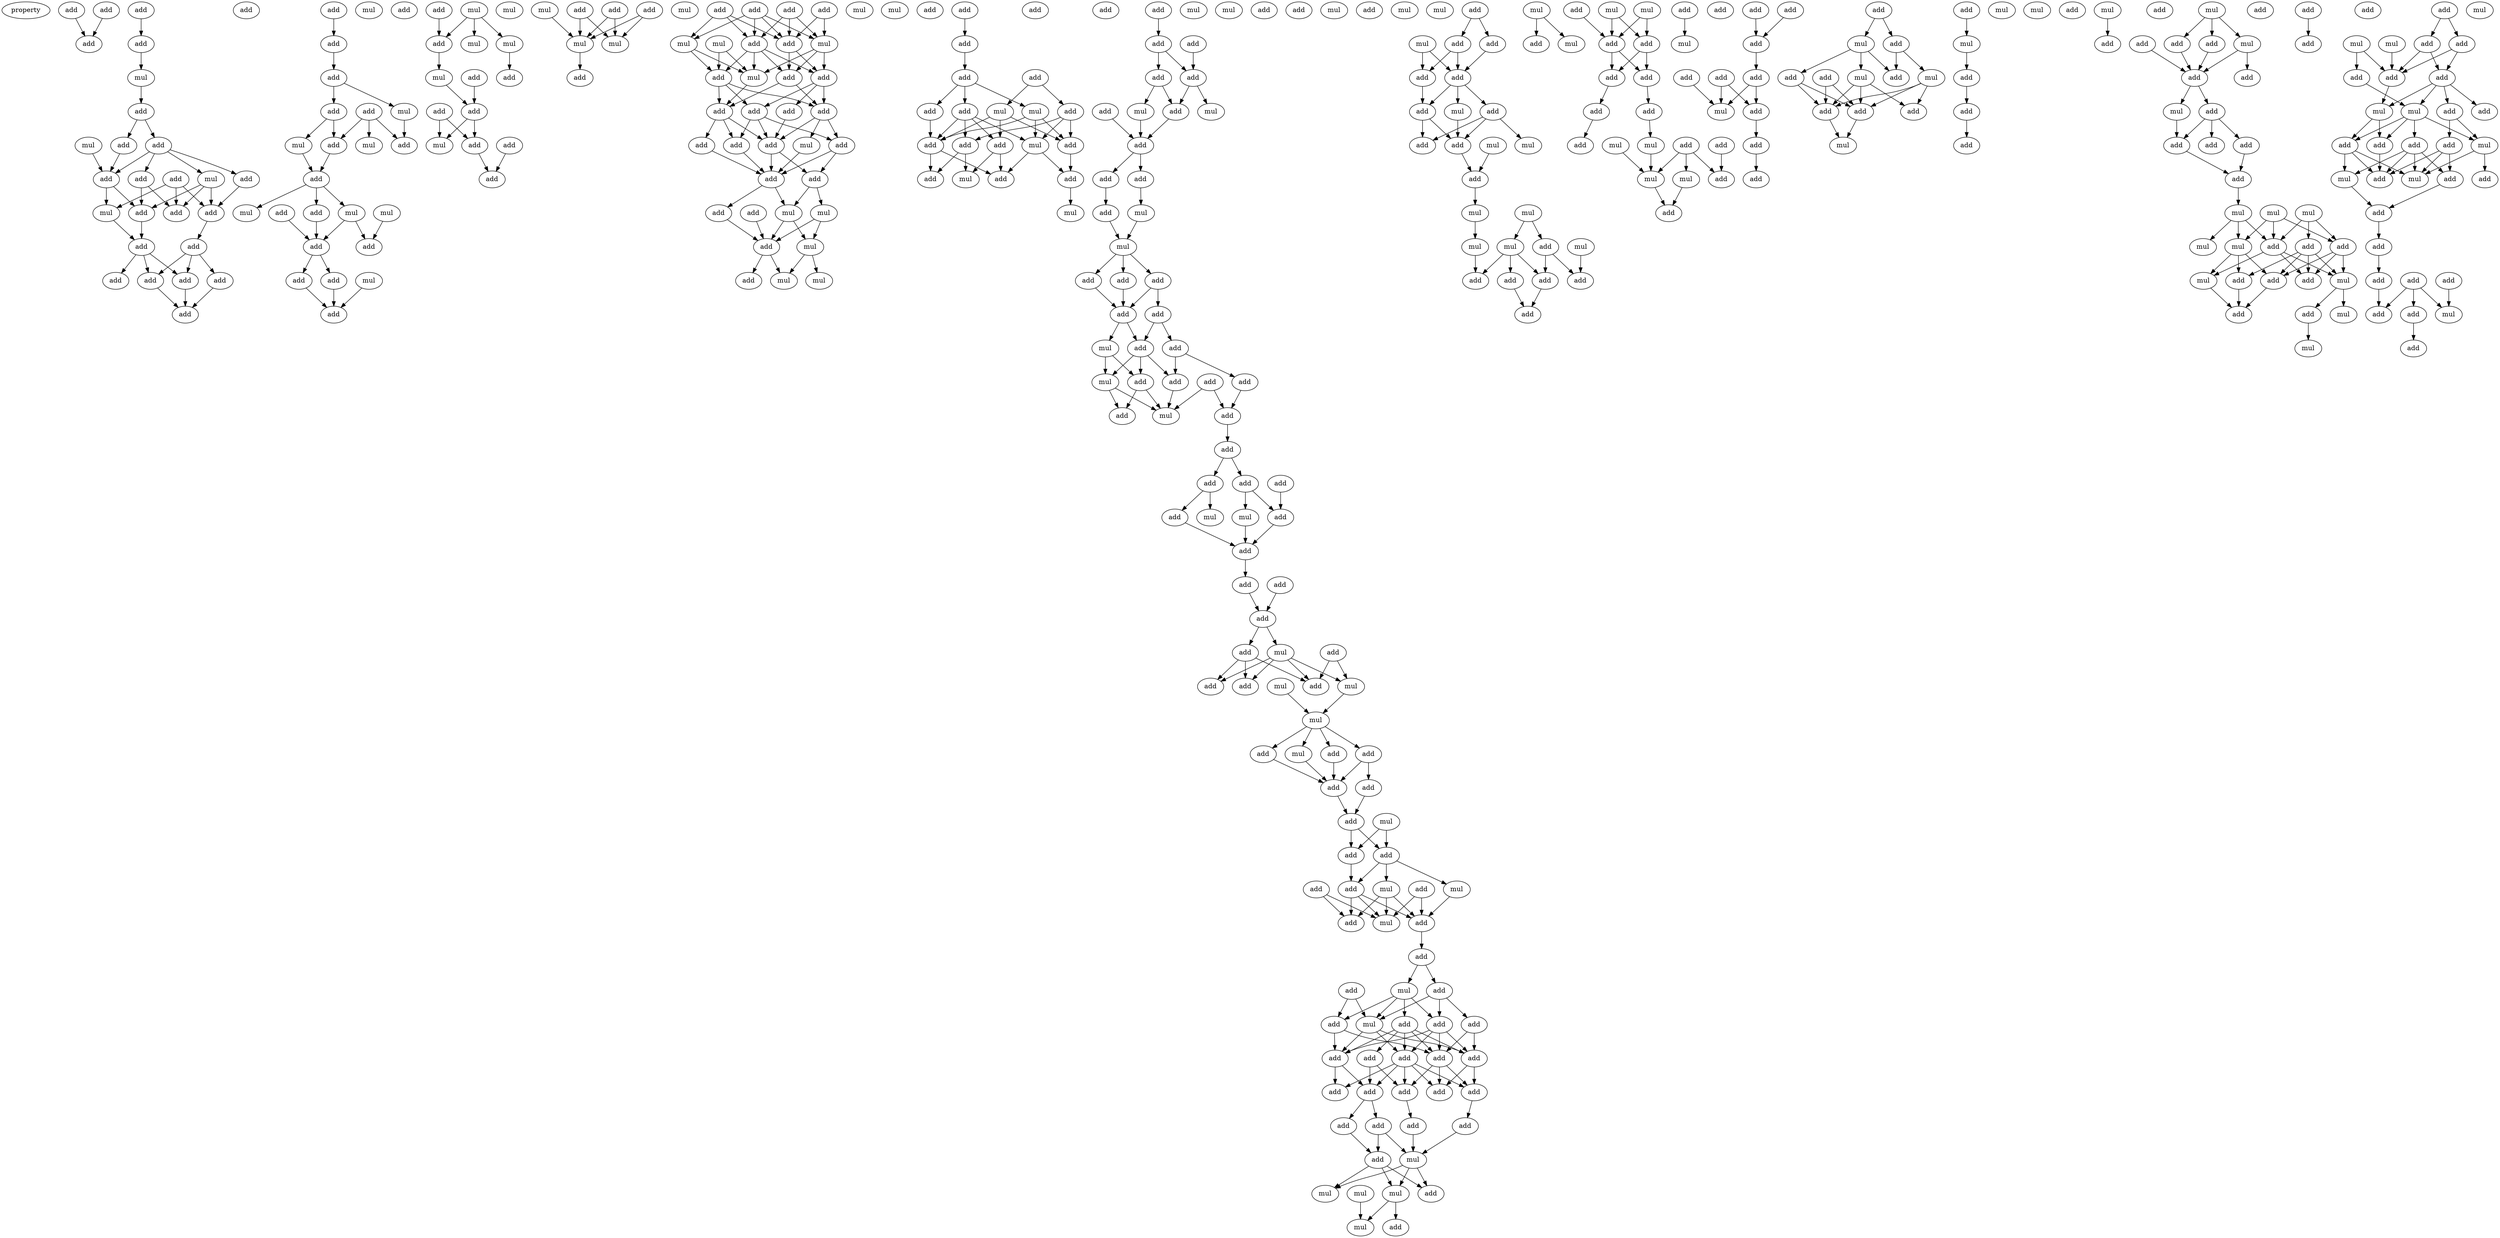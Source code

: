 digraph {
    node [fontcolor=black]
    property [mul=2,lf=1.6]
    0 [ label = add ];
    1 [ label = add ];
    2 [ label = add ];
    3 [ label = add ];
    4 [ label = add ];
    5 [ label = add ];
    6 [ label = mul ];
    7 [ label = add ];
    8 [ label = add ];
    9 [ label = mul ];
    10 [ label = add ];
    11 [ label = add ];
    12 [ label = add ];
    13 [ label = add ];
    14 [ label = add ];
    15 [ label = mul ];
    16 [ label = add ];
    17 [ label = mul ];
    18 [ label = add ];
    19 [ label = add ];
    20 [ label = add ];
    21 [ label = add ];
    22 [ label = add ];
    23 [ label = add ];
    24 [ label = add ];
    25 [ label = add ];
    26 [ label = add ];
    27 [ label = add ];
    28 [ label = add ];
    29 [ label = add ];
    30 [ label = add ];
    31 [ label = mul ];
    32 [ label = add ];
    33 [ label = add ];
    34 [ label = mul ];
    35 [ label = add ];
    36 [ label = mul ];
    37 [ label = add ];
    38 [ label = mul ];
    39 [ label = add ];
    40 [ label = mul ];
    41 [ label = add ];
    42 [ label = mul ];
    43 [ label = add ];
    44 [ label = add ];
    45 [ label = mul ];
    46 [ label = add ];
    47 [ label = mul ];
    48 [ label = add ];
    49 [ label = add ];
    50 [ label = add ];
    51 [ label = mul ];
    52 [ label = add ];
    53 [ label = add ];
    54 [ label = mul ];
    55 [ label = mul ];
    56 [ label = add ];
    57 [ label = mul ];
    58 [ label = add ];
    59 [ label = add ];
    60 [ label = add ];
    61 [ label = mul ];
    62 [ label = add ];
    63 [ label = add ];
    64 [ label = mul ];
    65 [ label = add ];
    66 [ label = mul ];
    67 [ label = add ];
    68 [ label = add ];
    69 [ label = add ];
    70 [ label = mul ];
    71 [ label = mul ];
    72 [ label = mul ];
    73 [ label = add ];
    74 [ label = add ];
    75 [ label = add ];
    76 [ label = add ];
    77 [ label = add ];
    78 [ label = add ];
    79 [ label = add ];
    80 [ label = mul ];
    81 [ label = mul ];
    82 [ label = mul ];
    83 [ label = add ];
    84 [ label = mul ];
    85 [ label = add ];
    86 [ label = add ];
    87 [ label = mul ];
    88 [ label = add ];
    89 [ label = add ];
    90 [ label = add ];
    91 [ label = add ];
    92 [ label = add ];
    93 [ label = add ];
    94 [ label = add ];
    95 [ label = add ];
    96 [ label = mul ];
    97 [ label = add ];
    98 [ label = add ];
    99 [ label = add ];
    100 [ label = mul ];
    101 [ label = mul ];
    102 [ label = add ];
    103 [ label = mul ];
    104 [ label = add ];
    105 [ label = add ];
    106 [ label = mul ];
    107 [ label = mul ];
    108 [ label = mul ];
    109 [ label = add ];
    110 [ label = add ];
    111 [ label = add ];
    112 [ label = add ];
    113 [ label = add ];
    114 [ label = add ];
    115 [ label = add ];
    116 [ label = add ];
    117 [ label = mul ];
    118 [ label = add ];
    119 [ label = add ];
    120 [ label = mul ];
    121 [ label = mul ];
    122 [ label = add ];
    123 [ label = add ];
    124 [ label = add ];
    125 [ label = add ];
    126 [ label = add ];
    127 [ label = add ];
    128 [ label = add ];
    129 [ label = mul ];
    130 [ label = mul ];
    131 [ label = add ];
    132 [ label = mul ];
    133 [ label = add ];
    134 [ label = add ];
    135 [ label = add ];
    136 [ label = add ];
    137 [ label = add ];
    138 [ label = mul ];
    139 [ label = mul ];
    140 [ label = mul ];
    141 [ label = add ];
    142 [ label = add ];
    143 [ label = add ];
    144 [ label = add ];
    145 [ label = add ];
    146 [ label = mul ];
    147 [ label = mul ];
    148 [ label = add ];
    149 [ label = add ];
    150 [ label = add ];
    151 [ label = add ];
    152 [ label = add ];
    153 [ label = add ];
    154 [ label = add ];
    155 [ label = add ];
    156 [ label = mul ];
    157 [ label = add ];
    158 [ label = add ];
    159 [ label = mul ];
    160 [ label = add ];
    161 [ label = add ];
    162 [ label = add ];
    163 [ label = mul ];
    164 [ label = add ];
    165 [ label = add ];
    166 [ label = add ];
    167 [ label = add ];
    168 [ label = add ];
    169 [ label = add ];
    170 [ label = add ];
    171 [ label = mul ];
    172 [ label = mul ];
    173 [ label = mul ];
    174 [ label = add ];
    175 [ label = add ];
    176 [ label = add ];
    177 [ label = add ];
    178 [ label = add ];
    179 [ label = add ];
    180 [ label = add ];
    181 [ label = mul ];
    182 [ label = add ];
    183 [ label = add ];
    184 [ label = mul ];
    185 [ label = mul ];
    186 [ label = add ];
    187 [ label = mul ];
    188 [ label = add ];
    189 [ label = add ];
    190 [ label = mul ];
    191 [ label = add ];
    192 [ label = add ];
    193 [ label = add ];
    194 [ label = add ];
    195 [ label = mul ];
    196 [ label = add ];
    197 [ label = mul ];
    198 [ label = add ];
    199 [ label = add ];
    200 [ label = add ];
    201 [ label = mul ];
    202 [ label = add ];
    203 [ label = add ];
    204 [ label = mul ];
    205 [ label = add ];
    206 [ label = mul ];
    207 [ label = add ];
    208 [ label = add ];
    209 [ label = add ];
    210 [ label = mul ];
    211 [ label = add ];
    212 [ label = add ];
    213 [ label = add ];
    214 [ label = add ];
    215 [ label = mul ];
    216 [ label = add ];
    217 [ label = add ];
    218 [ label = add ];
    219 [ label = add ];
    220 [ label = add ];
    221 [ label = add ];
    222 [ label = add ];
    223 [ label = add ];
    224 [ label = add ];
    225 [ label = add ];
    226 [ label = add ];
    227 [ label = add ];
    228 [ label = add ];
    229 [ label = add ];
    230 [ label = add ];
    231 [ label = mul ];
    232 [ label = add ];
    233 [ label = mul ];
    234 [ label = mul ];
    235 [ label = add ];
    236 [ label = mul ];
    237 [ label = mul ];
    238 [ label = add ];
    239 [ label = mul ];
    240 [ label = add ];
    241 [ label = mul ];
    242 [ label = add ];
    243 [ label = add ];
    244 [ label = mul ];
    245 [ label = mul ];
    246 [ label = add ];
    247 [ label = add ];
    248 [ label = add ];
    249 [ label = add ];
    250 [ label = add ];
    251 [ label = mul ];
    252 [ label = mul ];
    253 [ label = mul ];
    254 [ label = add ];
    255 [ label = add ];
    256 [ label = add ];
    257 [ label = mul ];
    258 [ label = mul ];
    259 [ label = mul ];
    260 [ label = mul ];
    261 [ label = mul ];
    262 [ label = add ];
    263 [ label = add ];
    264 [ label = add ];
    265 [ label = add ];
    266 [ label = add ];
    267 [ label = add ];
    268 [ label = mul ];
    269 [ label = mul ];
    270 [ label = add ];
    271 [ label = add ];
    272 [ label = add ];
    273 [ label = add ];
    274 [ label = add ];
    275 [ label = add ];
    276 [ label = add ];
    277 [ label = mul ];
    278 [ label = mul ];
    279 [ label = add ];
    280 [ label = add ];
    281 [ label = add ];
    282 [ label = mul ];
    283 [ label = mul ];
    284 [ label = add ];
    285 [ label = add ];
    286 [ label = add ];
    287 [ label = add ];
    288 [ label = mul ];
    289 [ label = add ];
    290 [ label = add ];
    291 [ label = add ];
    292 [ label = add ];
    293 [ label = add ];
    294 [ label = add ];
    295 [ label = mul ];
    296 [ label = add ];
    297 [ label = add ];
    298 [ label = add ];
    299 [ label = add ];
    300 [ label = mul ];
    301 [ label = add ];
    302 [ label = mul ];
    303 [ label = add ];
    304 [ label = add ];
    305 [ label = mul ];
    306 [ label = add ];
    307 [ label = add ];
    308 [ label = add ];
    309 [ label = add ];
    310 [ label = mul ];
    311 [ label = add ];
    312 [ label = mul ];
    313 [ label = mul ];
    314 [ label = add ];
    315 [ label = mul ];
    316 [ label = add ];
    317 [ label = mul ];
    318 [ label = add ];
    319 [ label = add ];
    320 [ label = add ];
    321 [ label = add ];
    322 [ label = mul ];
    323 [ label = add ];
    324 [ label = add ];
    325 [ label = add ];
    326 [ label = mul ];
    327 [ label = add ];
    328 [ label = add ];
    329 [ label = add ];
    330 [ label = mul ];
    331 [ label = add ];
    332 [ label = add ];
    333 [ label = add ];
    334 [ label = add ];
    335 [ label = add ];
    336 [ label = mul ];
    337 [ label = mul ];
    338 [ label = mul ];
    339 [ label = mul ];
    340 [ label = mul ];
    341 [ label = add ];
    342 [ label = add ];
    343 [ label = add ];
    344 [ label = mul ];
    345 [ label = add ];
    346 [ label = mul ];
    347 [ label = add ];
    348 [ label = add ];
    349 [ label = add ];
    350 [ label = mul ];
    351 [ label = add ];
    352 [ label = mul ];
    353 [ label = add ];
    354 [ label = add ];
    355 [ label = add ];
    356 [ label = add ];
    357 [ label = add ];
    358 [ label = mul ];
    359 [ label = mul ];
    360 [ label = add ];
    361 [ label = add ];
    362 [ label = add ];
    363 [ label = add ];
    364 [ label = mul ];
    365 [ label = add ];
    366 [ label = mul ];
    367 [ label = add ];
    368 [ label = add ];
    369 [ label = mul ];
    370 [ label = add ];
    371 [ label = add ];
    372 [ label = add ];
    373 [ label = add ];
    374 [ label = mul ];
    375 [ label = add ];
    376 [ label = add ];
    377 [ label = mul ];
    378 [ label = add ];
    379 [ label = add ];
    380 [ label = add ];
    381 [ label = add ];
    382 [ label = mul ];
    383 [ label = add ];
    384 [ label = add ];
    385 [ label = add ];
    386 [ label = mul ];
    387 [ label = add ];
    0 -> 5 [ name = 0 ];
    1 -> 4 [ name = 1 ];
    2 -> 5 [ name = 2 ];
    4 -> 6 [ name = 3 ];
    6 -> 7 [ name = 4 ];
    7 -> 8 [ name = 5 ];
    7 -> 10 [ name = 6 ];
    8 -> 11 [ name = 7 ];
    9 -> 11 [ name = 8 ];
    10 -> 11 [ name = 9 ];
    10 -> 12 [ name = 10 ];
    10 -> 13 [ name = 11 ];
    10 -> 15 [ name = 12 ];
    11 -> 17 [ name = 13 ];
    11 -> 18 [ name = 14 ];
    12 -> 16 [ name = 15 ];
    13 -> 18 [ name = 16 ];
    13 -> 19 [ name = 17 ];
    14 -> 16 [ name = 18 ];
    14 -> 17 [ name = 19 ];
    14 -> 19 [ name = 20 ];
    15 -> 16 [ name = 21 ];
    15 -> 18 [ name = 22 ];
    15 -> 19 [ name = 23 ];
    16 -> 21 [ name = 24 ];
    17 -> 20 [ name = 25 ];
    18 -> 20 [ name = 26 ];
    20 -> 22 [ name = 27 ];
    20 -> 24 [ name = 28 ];
    20 -> 25 [ name = 29 ];
    21 -> 22 [ name = 30 ];
    21 -> 23 [ name = 31 ];
    21 -> 25 [ name = 32 ];
    22 -> 28 [ name = 33 ];
    23 -> 28 [ name = 34 ];
    25 -> 28 [ name = 35 ];
    26 -> 27 [ name = 36 ];
    27 -> 29 [ name = 37 ];
    29 -> 30 [ name = 38 ];
    29 -> 31 [ name = 39 ];
    30 -> 33 [ name = 40 ];
    30 -> 34 [ name = 41 ];
    31 -> 35 [ name = 42 ];
    32 -> 33 [ name = 43 ];
    32 -> 35 [ name = 44 ];
    32 -> 36 [ name = 45 ];
    33 -> 37 [ name = 46 ];
    34 -> 37 [ name = 47 ];
    37 -> 39 [ name = 48 ];
    37 -> 40 [ name = 49 ];
    37 -> 42 [ name = 50 ];
    38 -> 44 [ name = 51 ];
    39 -> 43 [ name = 52 ];
    40 -> 43 [ name = 53 ];
    40 -> 44 [ name = 54 ];
    41 -> 43 [ name = 55 ];
    43 -> 48 [ name = 56 ];
    43 -> 49 [ name = 57 ];
    47 -> 50 [ name = 58 ];
    48 -> 50 [ name = 59 ];
    49 -> 50 [ name = 60 ];
    51 -> 53 [ name = 61 ];
    51 -> 54 [ name = 62 ];
    51 -> 55 [ name = 63 ];
    52 -> 53 [ name = 64 ];
    53 -> 57 [ name = 65 ];
    54 -> 58 [ name = 66 ];
    56 -> 60 [ name = 67 ];
    57 -> 60 [ name = 68 ];
    59 -> 61 [ name = 69 ];
    59 -> 62 [ name = 70 ];
    60 -> 61 [ name = 71 ];
    60 -> 62 [ name = 72 ];
    62 -> 65 [ name = 73 ];
    63 -> 65 [ name = 74 ];
    66 -> 72 [ name = 75 ];
    67 -> 71 [ name = 76 ];
    67 -> 72 [ name = 77 ];
    68 -> 71 [ name = 78 ];
    68 -> 72 [ name = 79 ];
    69 -> 71 [ name = 80 ];
    69 -> 72 [ name = 81 ];
    72 -> 73 [ name = 82 ];
    74 -> 78 [ name = 83 ];
    74 -> 79 [ name = 84 ];
    74 -> 80 [ name = 85 ];
    74 -> 81 [ name = 86 ];
    75 -> 78 [ name = 87 ];
    75 -> 79 [ name = 88 ];
    75 -> 81 [ name = 89 ];
    76 -> 78 [ name = 90 ];
    76 -> 79 [ name = 91 ];
    76 -> 80 [ name = 92 ];
    77 -> 79 [ name = 93 ];
    77 -> 81 [ name = 94 ];
    78 -> 83 [ name = 95 ];
    78 -> 84 [ name = 96 ];
    78 -> 85 [ name = 97 ];
    78 -> 86 [ name = 98 ];
    79 -> 85 [ name = 99 ];
    79 -> 86 [ name = 100 ];
    80 -> 83 [ name = 101 ];
    80 -> 84 [ name = 102 ];
    81 -> 84 [ name = 103 ];
    81 -> 85 [ name = 104 ];
    81 -> 86 [ name = 105 ];
    82 -> 83 [ name = 106 ];
    82 -> 84 [ name = 107 ];
    83 -> 88 [ name = 108 ];
    83 -> 90 [ name = 109 ];
    83 -> 91 [ name = 110 ];
    84 -> 90 [ name = 111 ];
    85 -> 88 [ name = 112 ];
    85 -> 89 [ name = 113 ];
    85 -> 91 [ name = 114 ];
    86 -> 90 [ name = 115 ];
    86 -> 91 [ name = 116 ];
    88 -> 92 [ name = 117 ];
    88 -> 93 [ name = 118 ];
    88 -> 94 [ name = 119 ];
    89 -> 94 [ name = 120 ];
    90 -> 92 [ name = 121 ];
    90 -> 94 [ name = 122 ];
    90 -> 95 [ name = 123 ];
    91 -> 93 [ name = 124 ];
    91 -> 94 [ name = 125 ];
    91 -> 96 [ name = 126 ];
    92 -> 97 [ name = 127 ];
    93 -> 97 [ name = 128 ];
    93 -> 98 [ name = 129 ];
    94 -> 97 [ name = 130 ];
    94 -> 98 [ name = 131 ];
    95 -> 97 [ name = 132 ];
    96 -> 97 [ name = 133 ];
    97 -> 99 [ name = 134 ];
    97 -> 100 [ name = 135 ];
    98 -> 100 [ name = 136 ];
    98 -> 101 [ name = 137 ];
    99 -> 104 [ name = 138 ];
    100 -> 103 [ name = 139 ];
    100 -> 104 [ name = 140 ];
    101 -> 103 [ name = 141 ];
    101 -> 104 [ name = 142 ];
    102 -> 104 [ name = 143 ];
    103 -> 106 [ name = 144 ];
    103 -> 107 [ name = 145 ];
    104 -> 105 [ name = 146 ];
    104 -> 106 [ name = 147 ];
    110 -> 113 [ name = 148 ];
    113 -> 114 [ name = 149 ];
    114 -> 116 [ name = 150 ];
    114 -> 118 [ name = 151 ];
    114 -> 120 [ name = 152 ];
    115 -> 117 [ name = 153 ];
    115 -> 119 [ name = 154 ];
    116 -> 125 [ name = 155 ];
    117 -> 122 [ name = 156 ];
    117 -> 123 [ name = 157 ];
    117 -> 125 [ name = 158 ];
    118 -> 121 [ name = 159 ];
    118 -> 122 [ name = 160 ];
    118 -> 124 [ name = 161 ];
    118 -> 125 [ name = 162 ];
    119 -> 121 [ name = 163 ];
    119 -> 123 [ name = 164 ];
    119 -> 124 [ name = 165 ];
    120 -> 121 [ name = 166 ];
    120 -> 123 [ name = 167 ];
    120 -> 125 [ name = 168 ];
    121 -> 127 [ name = 169 ];
    121 -> 128 [ name = 170 ];
    122 -> 127 [ name = 171 ];
    122 -> 129 [ name = 172 ];
    123 -> 128 [ name = 173 ];
    124 -> 126 [ name = 174 ];
    124 -> 129 [ name = 175 ];
    125 -> 126 [ name = 176 ];
    125 -> 127 [ name = 177 ];
    128 -> 130 [ name = 178 ];
    131 -> 134 [ name = 179 ];
    133 -> 136 [ name = 180 ];
    134 -> 135 [ name = 181 ];
    134 -> 136 [ name = 182 ];
    135 -> 140 [ name = 183 ];
    135 -> 141 [ name = 184 ];
    136 -> 138 [ name = 185 ];
    136 -> 141 [ name = 186 ];
    137 -> 142 [ name = 187 ];
    140 -> 142 [ name = 188 ];
    141 -> 142 [ name = 189 ];
    142 -> 143 [ name = 190 ];
    142 -> 144 [ name = 191 ];
    143 -> 145 [ name = 192 ];
    144 -> 146 [ name = 193 ];
    145 -> 147 [ name = 194 ];
    146 -> 147 [ name = 195 ];
    147 -> 148 [ name = 196 ];
    147 -> 151 [ name = 197 ];
    147 -> 152 [ name = 198 ];
    148 -> 153 [ name = 199 ];
    148 -> 154 [ name = 200 ];
    151 -> 154 [ name = 201 ];
    152 -> 154 [ name = 202 ];
    153 -> 155 [ name = 203 ];
    153 -> 157 [ name = 204 ];
    154 -> 155 [ name = 205 ];
    154 -> 156 [ name = 206 ];
    155 -> 159 [ name = 207 ];
    155 -> 161 [ name = 208 ];
    155 -> 162 [ name = 209 ];
    156 -> 159 [ name = 210 ];
    156 -> 161 [ name = 211 ];
    157 -> 160 [ name = 212 ];
    157 -> 162 [ name = 213 ];
    158 -> 163 [ name = 214 ];
    158 -> 165 [ name = 215 ];
    159 -> 163 [ name = 216 ];
    159 -> 164 [ name = 217 ];
    160 -> 165 [ name = 218 ];
    161 -> 163 [ name = 219 ];
    161 -> 164 [ name = 220 ];
    162 -> 163 [ name = 221 ];
    165 -> 166 [ name = 222 ];
    166 -> 167 [ name = 223 ];
    166 -> 168 [ name = 224 ];
    167 -> 170 [ name = 225 ];
    167 -> 171 [ name = 226 ];
    168 -> 173 [ name = 227 ];
    168 -> 174 [ name = 228 ];
    169 -> 170 [ name = 229 ];
    170 -> 175 [ name = 230 ];
    171 -> 175 [ name = 231 ];
    174 -> 175 [ name = 232 ];
    175 -> 176 [ name = 233 ];
    176 -> 178 [ name = 234 ];
    177 -> 178 [ name = 235 ];
    178 -> 180 [ name = 236 ];
    178 -> 181 [ name = 237 ];
    179 -> 183 [ name = 238 ];
    179 -> 185 [ name = 239 ];
    180 -> 182 [ name = 240 ];
    180 -> 183 [ name = 241 ];
    180 -> 186 [ name = 242 ];
    181 -> 182 [ name = 243 ];
    181 -> 183 [ name = 244 ];
    181 -> 185 [ name = 245 ];
    181 -> 186 [ name = 246 ];
    184 -> 187 [ name = 247 ];
    185 -> 187 [ name = 248 ];
    187 -> 188 [ name = 249 ];
    187 -> 189 [ name = 250 ];
    187 -> 190 [ name = 251 ];
    187 -> 191 [ name = 252 ];
    188 -> 192 [ name = 253 ];
    189 -> 192 [ name = 254 ];
    189 -> 193 [ name = 255 ];
    190 -> 192 [ name = 256 ];
    191 -> 192 [ name = 257 ];
    192 -> 196 [ name = 258 ];
    193 -> 196 [ name = 259 ];
    196 -> 198 [ name = 260 ];
    196 -> 199 [ name = 261 ];
    197 -> 198 [ name = 262 ];
    197 -> 199 [ name = 263 ];
    198 -> 201 [ name = 264 ];
    198 -> 202 [ name = 265 ];
    198 -> 204 [ name = 266 ];
    199 -> 202 [ name = 267 ];
    200 -> 206 [ name = 268 ];
    200 -> 207 [ name = 269 ];
    201 -> 205 [ name = 270 ];
    201 -> 206 [ name = 271 ];
    201 -> 207 [ name = 272 ];
    202 -> 205 [ name = 273 ];
    202 -> 206 [ name = 274 ];
    202 -> 207 [ name = 275 ];
    203 -> 205 [ name = 276 ];
    203 -> 206 [ name = 277 ];
    204 -> 207 [ name = 278 ];
    207 -> 208 [ name = 279 ];
    208 -> 210 [ name = 280 ];
    208 -> 211 [ name = 281 ];
    209 -> 213 [ name = 282 ];
    209 -> 215 [ name = 283 ];
    210 -> 212 [ name = 284 ];
    210 -> 213 [ name = 285 ];
    210 -> 214 [ name = 286 ];
    210 -> 215 [ name = 287 ];
    211 -> 214 [ name = 288 ];
    211 -> 215 [ name = 289 ];
    211 -> 216 [ name = 290 ];
    212 -> 217 [ name = 291 ];
    212 -> 218 [ name = 292 ];
    212 -> 219 [ name = 293 ];
    212 -> 220 [ name = 294 ];
    212 -> 221 [ name = 295 ];
    213 -> 217 [ name = 296 ];
    213 -> 219 [ name = 297 ];
    214 -> 217 [ name = 298 ];
    214 -> 218 [ name = 299 ];
    214 -> 219 [ name = 300 ];
    214 -> 220 [ name = 301 ];
    215 -> 218 [ name = 302 ];
    215 -> 219 [ name = 303 ];
    215 -> 220 [ name = 304 ];
    216 -> 217 [ name = 305 ];
    216 -> 220 [ name = 306 ];
    217 -> 222 [ name = 307 ];
    217 -> 223 [ name = 308 ];
    217 -> 226 [ name = 309 ];
    218 -> 222 [ name = 310 ];
    218 -> 223 [ name = 311 ];
    218 -> 224 [ name = 312 ];
    218 -> 225 [ name = 313 ];
    218 -> 226 [ name = 314 ];
    219 -> 224 [ name = 315 ];
    219 -> 225 [ name = 316 ];
    220 -> 222 [ name = 317 ];
    220 -> 223 [ name = 318 ];
    221 -> 224 [ name = 319 ];
    221 -> 226 [ name = 320 ];
    223 -> 228 [ name = 321 ];
    224 -> 227 [ name = 322 ];
    224 -> 229 [ name = 323 ];
    226 -> 230 [ name = 324 ];
    227 -> 232 [ name = 325 ];
    228 -> 231 [ name = 326 ];
    229 -> 231 [ name = 327 ];
    229 -> 232 [ name = 328 ];
    230 -> 231 [ name = 329 ];
    231 -> 234 [ name = 330 ];
    231 -> 235 [ name = 331 ];
    231 -> 236 [ name = 332 ];
    232 -> 234 [ name = 333 ];
    232 -> 235 [ name = 334 ];
    232 -> 236 [ name = 335 ];
    233 -> 239 [ name = 336 ];
    234 -> 238 [ name = 337 ];
    234 -> 239 [ name = 338 ];
    240 -> 243 [ name = 339 ];
    240 -> 246 [ name = 340 ];
    241 -> 242 [ name = 341 ];
    241 -> 244 [ name = 342 ];
    243 -> 247 [ name = 343 ];
    243 -> 248 [ name = 344 ];
    245 -> 247 [ name = 345 ];
    245 -> 248 [ name = 346 ];
    246 -> 247 [ name = 347 ];
    247 -> 249 [ name = 348 ];
    247 -> 250 [ name = 349 ];
    247 -> 251 [ name = 350 ];
    248 -> 249 [ name = 351 ];
    249 -> 254 [ name = 352 ];
    249 -> 255 [ name = 353 ];
    250 -> 253 [ name = 354 ];
    250 -> 254 [ name = 355 ];
    250 -> 255 [ name = 356 ];
    251 -> 255 [ name = 357 ];
    252 -> 256 [ name = 358 ];
    255 -> 256 [ name = 359 ];
    256 -> 258 [ name = 360 ];
    257 -> 260 [ name = 361 ];
    257 -> 262 [ name = 362 ];
    258 -> 261 [ name = 363 ];
    259 -> 263 [ name = 364 ];
    260 -> 264 [ name = 365 ];
    260 -> 265 [ name = 366 ];
    260 -> 266 [ name = 367 ];
    261 -> 265 [ name = 368 ];
    262 -> 263 [ name = 369 ];
    262 -> 264 [ name = 370 ];
    264 -> 267 [ name = 371 ];
    266 -> 267 [ name = 372 ];
    268 -> 271 [ name = 373 ];
    268 -> 272 [ name = 374 ];
    269 -> 271 [ name = 375 ];
    269 -> 272 [ name = 376 ];
    270 -> 271 [ name = 377 ];
    271 -> 273 [ name = 378 ];
    271 -> 274 [ name = 379 ];
    272 -> 273 [ name = 380 ];
    272 -> 274 [ name = 381 ];
    273 -> 276 [ name = 382 ];
    274 -> 275 [ name = 383 ];
    275 -> 278 [ name = 384 ];
    276 -> 280 [ name = 385 ];
    277 -> 282 [ name = 386 ];
    278 -> 282 [ name = 387 ];
    279 -> 284 [ name = 388 ];
    281 -> 282 [ name = 389 ];
    281 -> 283 [ name = 390 ];
    281 -> 284 [ name = 391 ];
    282 -> 285 [ name = 392 ];
    283 -> 285 [ name = 393 ];
    286 -> 288 [ name = 394 ];
    289 -> 291 [ name = 395 ];
    290 -> 291 [ name = 396 ];
    291 -> 293 [ name = 397 ];
    292 -> 295 [ name = 398 ];
    293 -> 295 [ name = 399 ];
    293 -> 296 [ name = 400 ];
    294 -> 295 [ name = 401 ];
    294 -> 296 [ name = 402 ];
    296 -> 297 [ name = 403 ];
    297 -> 298 [ name = 404 ];
    299 -> 300 [ name = 405 ];
    299 -> 301 [ name = 406 ];
    300 -> 302 [ name = 407 ];
    300 -> 303 [ name = 408 ];
    300 -> 304 [ name = 409 ];
    301 -> 304 [ name = 410 ];
    301 -> 305 [ name = 411 ];
    302 -> 307 [ name = 412 ];
    302 -> 308 [ name = 413 ];
    302 -> 309 [ name = 414 ];
    303 -> 307 [ name = 415 ];
    303 -> 309 [ name = 416 ];
    305 -> 307 [ name = 417 ];
    305 -> 308 [ name = 418 ];
    305 -> 309 [ name = 419 ];
    306 -> 307 [ name = 420 ];
    306 -> 309 [ name = 421 ];
    307 -> 310 [ name = 422 ];
    309 -> 310 [ name = 423 ];
    311 -> 312 [ name = 424 ];
    312 -> 314 [ name = 425 ];
    314 -> 318 [ name = 426 ];
    317 -> 319 [ name = 427 ];
    318 -> 320 [ name = 428 ];
    322 -> 325 [ name = 429 ];
    322 -> 326 [ name = 430 ];
    322 -> 327 [ name = 431 ];
    323 -> 328 [ name = 432 ];
    325 -> 328 [ name = 433 ];
    326 -> 328 [ name = 434 ];
    326 -> 329 [ name = 435 ];
    327 -> 328 [ name = 436 ];
    328 -> 330 [ name = 437 ];
    328 -> 331 [ name = 438 ];
    330 -> 333 [ name = 439 ];
    331 -> 332 [ name = 440 ];
    331 -> 333 [ name = 441 ];
    331 -> 334 [ name = 442 ];
    333 -> 335 [ name = 443 ];
    334 -> 335 [ name = 444 ];
    335 -> 338 [ name = 445 ];
    336 -> 341 [ name = 446 ];
    336 -> 342 [ name = 447 ];
    336 -> 343 [ name = 448 ];
    337 -> 339 [ name = 449 ];
    337 -> 341 [ name = 450 ];
    337 -> 343 [ name = 451 ];
    338 -> 339 [ name = 452 ];
    338 -> 340 [ name = 453 ];
    338 -> 343 [ name = 454 ];
    339 -> 344 [ name = 455 ];
    339 -> 345 [ name = 456 ];
    339 -> 348 [ name = 457 ];
    341 -> 345 [ name = 458 ];
    341 -> 346 [ name = 459 ];
    341 -> 347 [ name = 460 ];
    342 -> 345 [ name = 461 ];
    342 -> 346 [ name = 462 ];
    342 -> 347 [ name = 463 ];
    342 -> 348 [ name = 464 ];
    343 -> 344 [ name = 465 ];
    343 -> 346 [ name = 466 ];
    343 -> 347 [ name = 467 ];
    344 -> 349 [ name = 468 ];
    345 -> 349 [ name = 469 ];
    346 -> 350 [ name = 470 ];
    346 -> 351 [ name = 471 ];
    348 -> 349 [ name = 472 ];
    351 -> 352 [ name = 473 ];
    353 -> 354 [ name = 474 ];
    356 -> 357 [ name = 475 ];
    356 -> 360 [ name = 476 ];
    357 -> 362 [ name = 477 ];
    357 -> 363 [ name = 478 ];
    358 -> 363 [ name = 479 ];
    359 -> 361 [ name = 480 ];
    359 -> 363 [ name = 481 ];
    360 -> 362 [ name = 482 ];
    360 -> 363 [ name = 483 ];
    361 -> 364 [ name = 484 ];
    362 -> 364 [ name = 485 ];
    362 -> 365 [ name = 486 ];
    362 -> 366 [ name = 487 ];
    362 -> 367 [ name = 488 ];
    363 -> 366 [ name = 489 ];
    364 -> 368 [ name = 490 ];
    364 -> 369 [ name = 491 ];
    364 -> 370 [ name = 492 ];
    364 -> 371 [ name = 493 ];
    366 -> 370 [ name = 494 ];
    366 -> 371 [ name = 495 ];
    367 -> 369 [ name = 496 ];
    367 -> 372 [ name = 497 ];
    368 -> 373 [ name = 498 ];
    368 -> 374 [ name = 499 ];
    368 -> 376 [ name = 500 ];
    368 -> 377 [ name = 501 ];
    369 -> 374 [ name = 502 ];
    369 -> 375 [ name = 503 ];
    370 -> 376 [ name = 504 ];
    371 -> 374 [ name = 505 ];
    371 -> 376 [ name = 506 ];
    371 -> 377 [ name = 507 ];
    372 -> 373 [ name = 508 ];
    372 -> 374 [ name = 509 ];
    372 -> 376 [ name = 510 ];
    373 -> 378 [ name = 511 ];
    377 -> 378 [ name = 512 ];
    378 -> 379 [ name = 513 ];
    379 -> 380 [ name = 514 ];
    380 -> 385 [ name = 515 ];
    381 -> 384 [ name = 516 ];
    381 -> 385 [ name = 517 ];
    381 -> 386 [ name = 518 ];
    383 -> 386 [ name = 519 ];
    384 -> 387 [ name = 520 ];
}
